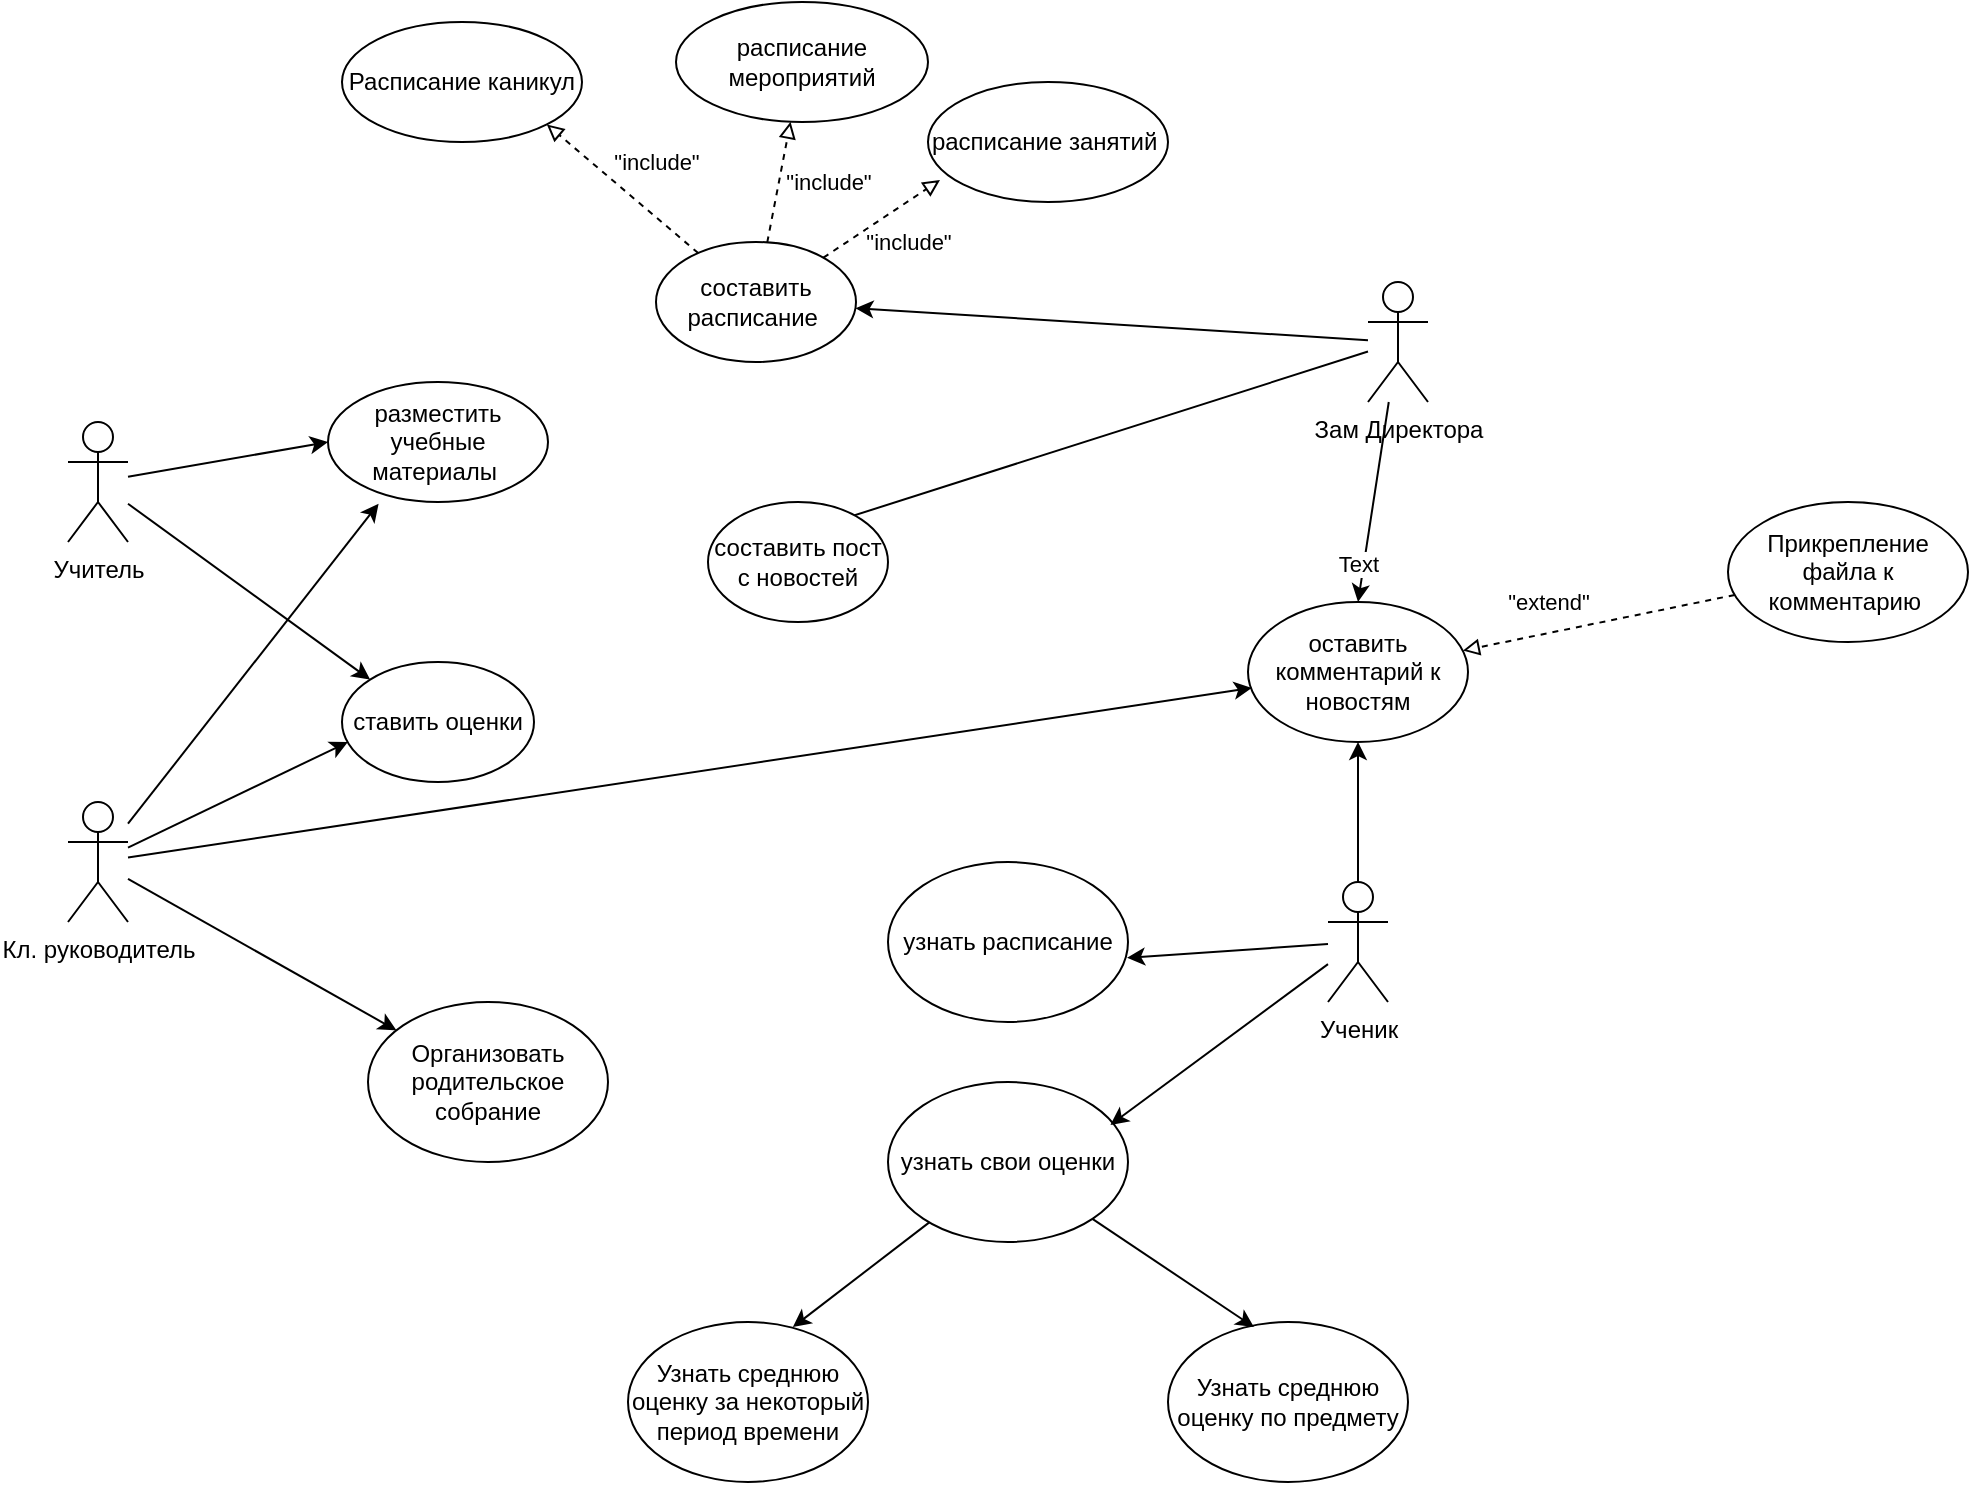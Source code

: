 <mxfile version="24.4.4" type="github">
  <diagram name="Страница — 1" id="0gjCVuvtDsMXWRGDhPsx">
    <mxGraphModel dx="1434" dy="1949" grid="1" gridSize="10" guides="1" tooltips="1" connect="1" arrows="1" fold="1" page="1" pageScale="1" pageWidth="827" pageHeight="1169" math="0" shadow="0">
      <root>
        <mxCell id="0" />
        <mxCell id="1" parent="0" />
        <mxCell id="_kbc-DSdjVsOpymA7g34-34" style="edgeStyle=none;rounded=0;orthogonalLoop=1;jettySize=auto;html=1;entryX=0;entryY=0.5;entryDx=0;entryDy=0;" edge="1" parent="1" source="_kbc-DSdjVsOpymA7g34-1" target="_kbc-DSdjVsOpymA7g34-20">
          <mxGeometry relative="1" as="geometry" />
        </mxCell>
        <mxCell id="_kbc-DSdjVsOpymA7g34-36" style="edgeStyle=none;rounded=0;orthogonalLoop=1;jettySize=auto;html=1;entryX=0;entryY=0;entryDx=0;entryDy=0;" edge="1" parent="1" source="_kbc-DSdjVsOpymA7g34-1" target="_kbc-DSdjVsOpymA7g34-2">
          <mxGeometry relative="1" as="geometry" />
        </mxCell>
        <mxCell id="_kbc-DSdjVsOpymA7g34-1" value="&lt;font style=&quot;vertical-align: inherit;&quot;&gt;&lt;font style=&quot;vertical-align: inherit;&quot;&gt;Учитель&lt;/font&gt;&lt;/font&gt;&lt;div&gt;&lt;font style=&quot;vertical-align: inherit;&quot;&gt;&lt;font style=&quot;vertical-align: inherit;&quot;&gt;&lt;br&gt;&lt;/font&gt;&lt;/font&gt;&lt;/div&gt;" style="shape=umlActor;verticalLabelPosition=bottom;verticalAlign=top;html=1;outlineConnect=0;" vertex="1" parent="1">
          <mxGeometry x="120" y="80" width="30" height="60" as="geometry" />
        </mxCell>
        <mxCell id="_kbc-DSdjVsOpymA7g34-2" value="&lt;font style=&quot;vertical-align: inherit;&quot;&gt;&lt;font style=&quot;vertical-align: inherit;&quot;&gt;ставить оценки&lt;/font&gt;&lt;/font&gt;" style="ellipse;whiteSpace=wrap;html=1;" vertex="1" parent="1">
          <mxGeometry x="257" y="200" width="96" height="60" as="geometry" />
        </mxCell>
        <mxCell id="_kbc-DSdjVsOpymA7g34-38" style="edgeStyle=none;rounded=0;orthogonalLoop=1;jettySize=auto;html=1;" edge="1" parent="1" source="_kbc-DSdjVsOpymA7g34-6" target="_kbc-DSdjVsOpymA7g34-18">
          <mxGeometry relative="1" as="geometry" />
        </mxCell>
        <mxCell id="_kbc-DSdjVsOpymA7g34-6" value="Кл. руководитель" style="shape=umlActor;verticalLabelPosition=bottom;verticalAlign=top;html=1;outlineConnect=0;" vertex="1" parent="1">
          <mxGeometry x="120" y="270" width="30" height="60" as="geometry" />
        </mxCell>
        <mxCell id="_kbc-DSdjVsOpymA7g34-11" value="Ученик" style="shape=umlActor;verticalLabelPosition=bottom;verticalAlign=top;html=1;outlineConnect=0;" vertex="1" parent="1">
          <mxGeometry x="750" y="310" width="30" height="60" as="geometry" />
        </mxCell>
        <mxCell id="_kbc-DSdjVsOpymA7g34-12" value="узнать расписание" style="ellipse;whiteSpace=wrap;html=1;" vertex="1" parent="1">
          <mxGeometry x="530" y="300" width="120" height="80" as="geometry" />
        </mxCell>
        <mxCell id="_kbc-DSdjVsOpymA7g34-13" value="узнать свои оценки" style="ellipse;whiteSpace=wrap;html=1;" vertex="1" parent="1">
          <mxGeometry x="530" y="410" width="120" height="80" as="geometry" />
        </mxCell>
        <mxCell id="_kbc-DSdjVsOpymA7g34-18" value="Организовать родительское собрание" style="ellipse;whiteSpace=wrap;html=1;" vertex="1" parent="1">
          <mxGeometry x="270" y="370" width="120" height="80" as="geometry" />
        </mxCell>
        <mxCell id="_kbc-DSdjVsOpymA7g34-20" value="разместить учебные материалы&amp;nbsp;" style="ellipse;whiteSpace=wrap;html=1;" vertex="1" parent="1">
          <mxGeometry x="250" y="60" width="110" height="60" as="geometry" />
        </mxCell>
        <mxCell id="_kbc-DSdjVsOpymA7g34-33" style="edgeStyle=none;rounded=0;orthogonalLoop=1;jettySize=auto;html=1;" edge="1" parent="1" source="_kbc-DSdjVsOpymA7g34-25" target="_kbc-DSdjVsOpymA7g34-26">
          <mxGeometry relative="1" as="geometry" />
        </mxCell>
        <mxCell id="_kbc-DSdjVsOpymA7g34-46" style="edgeStyle=none;rounded=0;orthogonalLoop=1;jettySize=auto;html=1;entryX=0;entryY=0.5;entryDx=0;entryDy=0;" edge="1" parent="1" source="_kbc-DSdjVsOpymA7g34-25" target="_kbc-DSdjVsOpymA7g34-45">
          <mxGeometry relative="1" as="geometry" />
        </mxCell>
        <mxCell id="_kbc-DSdjVsOpymA7g34-51" style="edgeStyle=none;rounded=0;orthogonalLoop=1;jettySize=auto;html=1;entryX=0.5;entryY=0;entryDx=0;entryDy=0;" edge="1" parent="1" source="_kbc-DSdjVsOpymA7g34-25" target="_kbc-DSdjVsOpymA7g34-47">
          <mxGeometry relative="1" as="geometry" />
        </mxCell>
        <mxCell id="_kbc-DSdjVsOpymA7g34-69" value="Text" style="edgeLabel;html=1;align=center;verticalAlign=middle;resizable=0;points=[];" vertex="1" connectable="0" parent="_kbc-DSdjVsOpymA7g34-51">
          <mxGeometry x="0.625" y="-3" relative="1" as="geometry">
            <mxPoint as="offset" />
          </mxGeometry>
        </mxCell>
        <mxCell id="_kbc-DSdjVsOpymA7g34-25" value="Зам Директора" style="shape=umlActor;verticalLabelPosition=bottom;verticalAlign=top;html=1;outlineConnect=0;" vertex="1" parent="1">
          <mxGeometry x="770" y="10" width="30" height="60" as="geometry" />
        </mxCell>
        <mxCell id="_kbc-DSdjVsOpymA7g34-61" value="" style="edgeStyle=none;rounded=0;orthogonalLoop=1;jettySize=auto;html=1;dashed=1;endArrow=block;endFill=0;" edge="1" parent="1" source="_kbc-DSdjVsOpymA7g34-26" target="_kbc-DSdjVsOpymA7g34-56">
          <mxGeometry relative="1" as="geometry" />
        </mxCell>
        <mxCell id="_kbc-DSdjVsOpymA7g34-65" value="&lt;span style=&quot;color: rgba(0, 0, 0, 0); font-family: monospace; font-size: 0px; text-align: start; background-color: rgb(251, 251, 251);&quot;&gt;%3CmxGraphModel%3E%3Croot%3E%3CmxCell%20id%3D%220%22%2F%3E%3CmxCell%20id%3D%221%22%20parent%3D%220%22%2F%3E%3CmxCell%20id%3D%222%22%20value%3D%22%26quot%3Binclude%26quot%3B%22%20style%3D%22edgeLabel%3Bhtml%3D1%3Balign%3Dcenter%3BverticalAlign%3Dmiddle%3Bresizable%3D0%3Bpoints%3D%5B%5D%3B%22%20vertex%3D%221%22%20connectable%3D%220%22%20parent%3D%221%22%3E%3CmxGeometry%20x%3D%22429.575%22%20y%3D%22-39.905%22%20as%3D%22geometry%22%2F%3E%3C%2FmxCell%3E%3C%2Froot%3E%3C%2FmxGraphModel%3E&lt;/span&gt;" style="edgeLabel;html=1;align=center;verticalAlign=middle;resizable=0;points=[];" vertex="1" connectable="0" parent="_kbc-DSdjVsOpymA7g34-61">
          <mxGeometry x="0.106" y="-1" relative="1" as="geometry">
            <mxPoint as="offset" />
          </mxGeometry>
        </mxCell>
        <mxCell id="_kbc-DSdjVsOpymA7g34-66" value="&lt;span style=&quot;color: rgba(0, 0, 0, 0); font-family: monospace; font-size: 0px; text-align: start; background-color: rgb(251, 251, 251);&quot;&gt;%3CmxGraphModel%3E%3Croot%3E%3CmxCell%20id%3D%220%22%2F%3E%3CmxCell%20id%3D%221%22%20parent%3D%220%22%2F%3E%3CmxCell%20id%3D%222%22%20value%3D%22%26quot%3Binclude%26quot%3B%22%20style%3D%22edgeLabel%3Bhtml%3D1%3Balign%3Dcenter%3BverticalAlign%3Dmiddle%3Bresizable%3D0%3Bpoints%3D%5B%5D%3B%22%20vertex%3D%221%22%20connectable%3D%220%22%20parent%3D%221%22%3E%3CmxGeometry%20x%3D%22429.575%22%20y%3D%22-39.905%22%20as%3D%22geometry%22%2F%3E%3C%2FmxCell%3E%3C%2Froot%3E%3C%2FmxGraphModel%3E&lt;/span&gt;" style="edgeLabel;html=1;align=center;verticalAlign=middle;resizable=0;points=[];" vertex="1" connectable="0" parent="_kbc-DSdjVsOpymA7g34-61">
          <mxGeometry x="-0.041" y="-4" relative="1" as="geometry">
            <mxPoint as="offset" />
          </mxGeometry>
        </mxCell>
        <mxCell id="_kbc-DSdjVsOpymA7g34-67" value="&quot;include&quot;" style="edgeLabel;html=1;align=center;verticalAlign=middle;resizable=0;points=[];" vertex="1" connectable="0" parent="_kbc-DSdjVsOpymA7g34-61">
          <mxGeometry x="-0.449" y="-2" relative="1" as="geometry">
            <mxPoint x="25" y="-14" as="offset" />
          </mxGeometry>
        </mxCell>
        <mxCell id="_kbc-DSdjVsOpymA7g34-63" style="edgeStyle=none;rounded=0;orthogonalLoop=1;jettySize=auto;html=1;entryX=1;entryY=1;entryDx=0;entryDy=0;dashed=1;endArrow=block;endFill=0;" edge="1" parent="1" source="_kbc-DSdjVsOpymA7g34-26" target="_kbc-DSdjVsOpymA7g34-62">
          <mxGeometry relative="1" as="geometry" />
        </mxCell>
        <mxCell id="_kbc-DSdjVsOpymA7g34-64" value="&quot;include&quot;" style="edgeLabel;html=1;align=center;verticalAlign=middle;resizable=0;points=[];" vertex="1" connectable="0" parent="_kbc-DSdjVsOpymA7g34-63">
          <mxGeometry x="0.002" y="-4" relative="1" as="geometry">
            <mxPoint x="14" y="-10" as="offset" />
          </mxGeometry>
        </mxCell>
        <mxCell id="_kbc-DSdjVsOpymA7g34-26" value="составить расписание&amp;nbsp;" style="ellipse;whiteSpace=wrap;html=1;" vertex="1" parent="1">
          <mxGeometry x="414" y="-10" width="100" height="60" as="geometry" />
        </mxCell>
        <mxCell id="_kbc-DSdjVsOpymA7g34-35" style="edgeStyle=none;rounded=0;orthogonalLoop=1;jettySize=auto;html=1;entryX=0.23;entryY=1.014;entryDx=0;entryDy=0;entryPerimeter=0;" edge="1" parent="1" source="_kbc-DSdjVsOpymA7g34-6" target="_kbc-DSdjVsOpymA7g34-20">
          <mxGeometry relative="1" as="geometry" />
        </mxCell>
        <mxCell id="_kbc-DSdjVsOpymA7g34-37" style="edgeStyle=none;rounded=0;orthogonalLoop=1;jettySize=auto;html=1;entryX=0.031;entryY=0.667;entryDx=0;entryDy=0;entryPerimeter=0;" edge="1" parent="1" source="_kbc-DSdjVsOpymA7g34-6" target="_kbc-DSdjVsOpymA7g34-2">
          <mxGeometry relative="1" as="geometry" />
        </mxCell>
        <mxCell id="_kbc-DSdjVsOpymA7g34-39" style="edgeStyle=none;rounded=0;orthogonalLoop=1;jettySize=auto;html=1;entryX=0.996;entryY=0.599;entryDx=0;entryDy=0;entryPerimeter=0;" edge="1" parent="1" source="_kbc-DSdjVsOpymA7g34-11" target="_kbc-DSdjVsOpymA7g34-12">
          <mxGeometry relative="1" as="geometry" />
        </mxCell>
        <mxCell id="_kbc-DSdjVsOpymA7g34-40" style="edgeStyle=none;rounded=0;orthogonalLoop=1;jettySize=auto;html=1;entryX=0.927;entryY=0.268;entryDx=0;entryDy=0;entryPerimeter=0;" edge="1" parent="1" source="_kbc-DSdjVsOpymA7g34-11" target="_kbc-DSdjVsOpymA7g34-13">
          <mxGeometry relative="1" as="geometry" />
        </mxCell>
        <mxCell id="_kbc-DSdjVsOpymA7g34-41" value="Узнать среднюю оценку за некоторый период времени" style="ellipse;whiteSpace=wrap;html=1;" vertex="1" parent="1">
          <mxGeometry x="400" y="530" width="120" height="80" as="geometry" />
        </mxCell>
        <mxCell id="_kbc-DSdjVsOpymA7g34-42" value="Узнать среднюю оценку по предмету" style="ellipse;whiteSpace=wrap;html=1;" vertex="1" parent="1">
          <mxGeometry x="670" y="530" width="120" height="80" as="geometry" />
        </mxCell>
        <mxCell id="_kbc-DSdjVsOpymA7g34-43" style="edgeStyle=none;rounded=0;orthogonalLoop=1;jettySize=auto;html=1;entryX=0.687;entryY=0.032;entryDx=0;entryDy=0;entryPerimeter=0;" edge="1" parent="1" source="_kbc-DSdjVsOpymA7g34-13" target="_kbc-DSdjVsOpymA7g34-41">
          <mxGeometry relative="1" as="geometry" />
        </mxCell>
        <mxCell id="_kbc-DSdjVsOpymA7g34-44" style="edgeStyle=none;rounded=0;orthogonalLoop=1;jettySize=auto;html=1;entryX=0.358;entryY=0.032;entryDx=0;entryDy=0;entryPerimeter=0;" edge="1" parent="1" source="_kbc-DSdjVsOpymA7g34-13" target="_kbc-DSdjVsOpymA7g34-42">
          <mxGeometry relative="1" as="geometry" />
        </mxCell>
        <mxCell id="_kbc-DSdjVsOpymA7g34-45" value="составить пост с новостей" style="ellipse;whiteSpace=wrap;html=1;" vertex="1" parent="1">
          <mxGeometry x="440" y="120" width="90" height="60" as="geometry" />
        </mxCell>
        <mxCell id="_kbc-DSdjVsOpymA7g34-71" style="edgeStyle=none;rounded=0;orthogonalLoop=1;jettySize=auto;html=1;" edge="1" parent="1" source="_kbc-DSdjVsOpymA7g34-47">
          <mxGeometry relative="1" as="geometry">
            <mxPoint x="775" y="205" as="targetPoint" />
          </mxGeometry>
        </mxCell>
        <mxCell id="_kbc-DSdjVsOpymA7g34-47" value="оставить комментарий к новостям" style="ellipse;whiteSpace=wrap;html=1;" vertex="1" parent="1">
          <mxGeometry x="710" y="170" width="110" height="70" as="geometry" />
        </mxCell>
        <mxCell id="_kbc-DSdjVsOpymA7g34-50" style="edgeStyle=none;rounded=0;orthogonalLoop=1;jettySize=auto;html=1;entryX=0.5;entryY=1;entryDx=0;entryDy=0;" edge="1" parent="1" source="_kbc-DSdjVsOpymA7g34-11" target="_kbc-DSdjVsOpymA7g34-47">
          <mxGeometry relative="1" as="geometry" />
        </mxCell>
        <mxCell id="_kbc-DSdjVsOpymA7g34-53" style="edgeStyle=none;rounded=0;orthogonalLoop=1;jettySize=auto;html=1;entryX=0.018;entryY=0.614;entryDx=0;entryDy=0;entryPerimeter=0;" edge="1" parent="1" source="_kbc-DSdjVsOpymA7g34-6" target="_kbc-DSdjVsOpymA7g34-47">
          <mxGeometry relative="1" as="geometry" />
        </mxCell>
        <mxCell id="_kbc-DSdjVsOpymA7g34-54" value="расписание занятий&amp;nbsp;" style="ellipse;whiteSpace=wrap;html=1;" vertex="1" parent="1">
          <mxGeometry x="550" y="-90" width="120" height="60" as="geometry" />
        </mxCell>
        <mxCell id="_kbc-DSdjVsOpymA7g34-56" value="расписание мероприятий" style="ellipse;whiteSpace=wrap;html=1;" vertex="1" parent="1">
          <mxGeometry x="424" y="-130" width="126" height="60" as="geometry" />
        </mxCell>
        <mxCell id="_kbc-DSdjVsOpymA7g34-58" style="edgeStyle=none;rounded=0;orthogonalLoop=1;jettySize=auto;html=1;entryX=0.05;entryY=0.817;entryDx=0;entryDy=0;entryPerimeter=0;dashed=1;endArrow=block;endFill=0;" edge="1" parent="1" source="_kbc-DSdjVsOpymA7g34-26" target="_kbc-DSdjVsOpymA7g34-54">
          <mxGeometry relative="1" as="geometry" />
        </mxCell>
        <mxCell id="_kbc-DSdjVsOpymA7g34-68" value="&quot;include&quot;" style="edgeLabel;html=1;align=center;verticalAlign=middle;resizable=0;points=[];" vertex="1" connectable="0" parent="_kbc-DSdjVsOpymA7g34-58">
          <mxGeometry x="0.16" y="-1" relative="1" as="geometry">
            <mxPoint x="8" y="14" as="offset" />
          </mxGeometry>
        </mxCell>
        <mxCell id="_kbc-DSdjVsOpymA7g34-62" value="Расписание каникул" style="ellipse;whiteSpace=wrap;html=1;" vertex="1" parent="1">
          <mxGeometry x="257" y="-120" width="120" height="60" as="geometry" />
        </mxCell>
        <mxCell id="_kbc-DSdjVsOpymA7g34-75" style="edgeStyle=none;rounded=0;orthogonalLoop=1;jettySize=auto;html=1;dashed=1;endArrow=block;endFill=0;" edge="1" parent="1" source="_kbc-DSdjVsOpymA7g34-72" target="_kbc-DSdjVsOpymA7g34-47">
          <mxGeometry relative="1" as="geometry" />
        </mxCell>
        <mxCell id="_kbc-DSdjVsOpymA7g34-76" value="&quot;extend&quot;" style="edgeLabel;html=1;align=center;verticalAlign=middle;resizable=0;points=[];" vertex="1" connectable="0" parent="_kbc-DSdjVsOpymA7g34-75">
          <mxGeometry x="-0.024" relative="1" as="geometry">
            <mxPoint x="-27" y="-10" as="offset" />
          </mxGeometry>
        </mxCell>
        <mxCell id="_kbc-DSdjVsOpymA7g34-72" value="Прикрепление файла к комментарию&amp;nbsp;" style="ellipse;whiteSpace=wrap;html=1;" vertex="1" parent="1">
          <mxGeometry x="950" y="120" width="120" height="70" as="geometry" />
        </mxCell>
      </root>
    </mxGraphModel>
  </diagram>
</mxfile>
